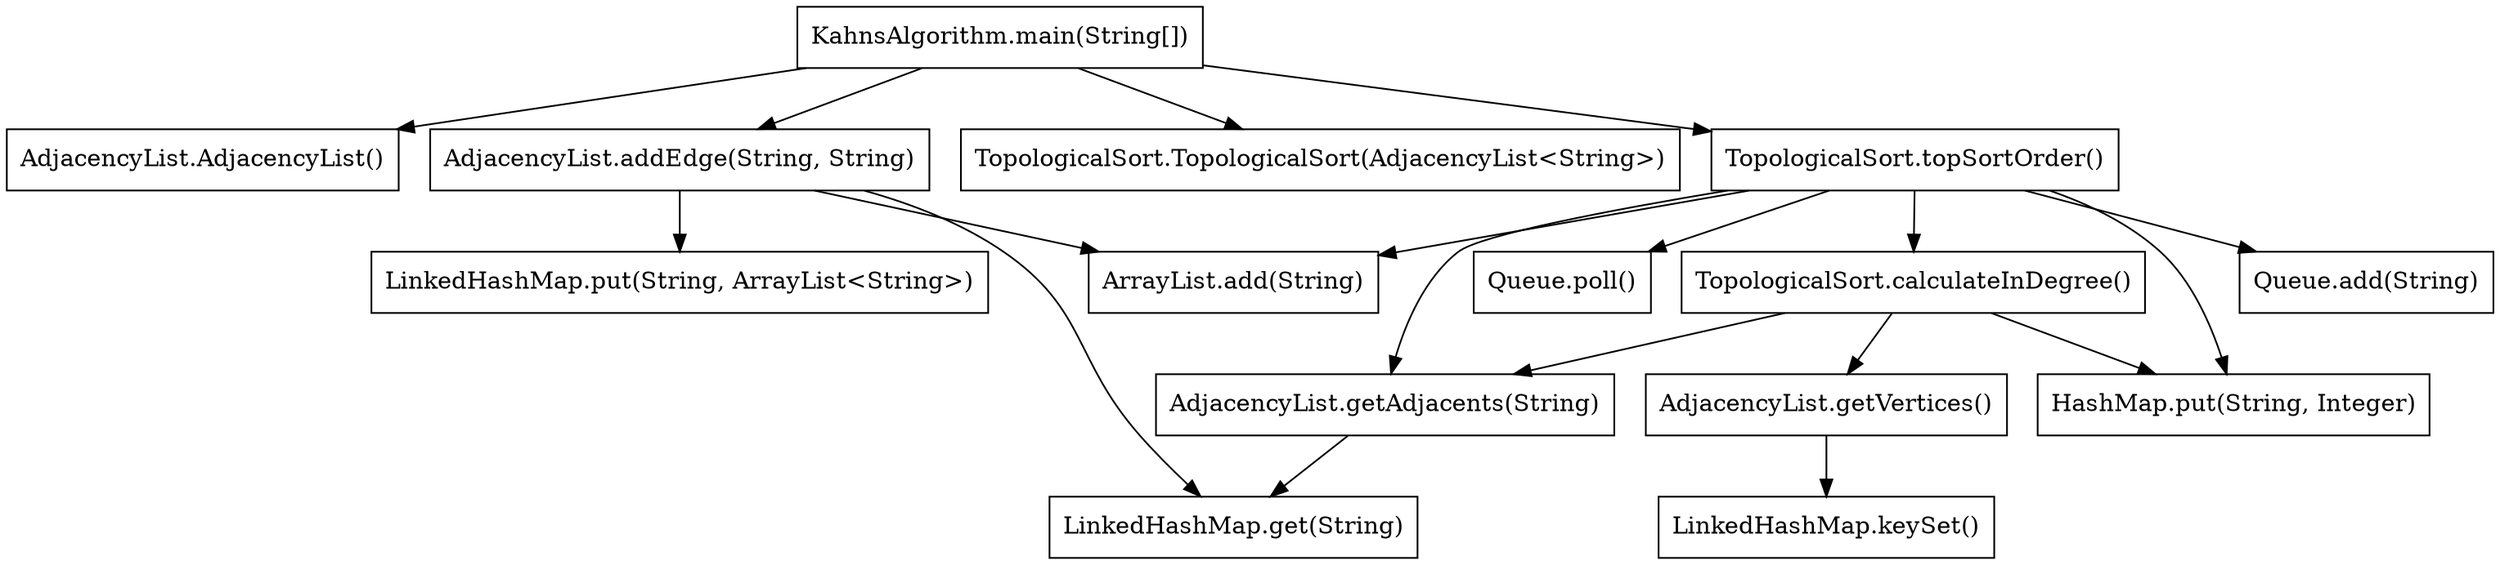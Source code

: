 digraph CallGraph {
    node [shape=box];

    // Nodes
    "KahnsAlgorithm.main(String[])" -> "AdjacencyList.AdjacencyList()";
    "KahnsAlgorithm.main(String[])" -> "AdjacencyList.addEdge(String, String)";
    "KahnsAlgorithm.main(String[])" -> "TopologicalSort.TopologicalSort(AdjacencyList<String>)";
    "KahnsAlgorithm.main(String[])" -> "TopologicalSort.topSortOrder()";
    "TopologicalSort.topSortOrder()" -> "TopologicalSort.calculateInDegree()";
    "TopologicalSort.calculateInDegree()" -> "AdjacencyList.getVertices()";
    "TopologicalSort.calculateInDegree()" -> "AdjacencyList.getAdjacents(String)";
    "TopologicalSort.topSortOrder()" -> "AdjacencyList.getAdjacents(String)";
    "AdjacencyList.addEdge(String, String)" -> "ArrayList.add(String)";
    "AdjacencyList.addEdge(String, String)" -> "LinkedHashMap.put(String, ArrayList<String>)";
    "AdjacencyList.addEdge(String, String)" -> "LinkedHashMap.get(String)";
    "AdjacencyList.getVertices()" -> "LinkedHashMap.keySet()";
    "AdjacencyList.getAdjacents(String)" -> "LinkedHashMap.get(String)";
    "TopologicalSort.topSortOrder()" -> "Queue.add(String)";
    "TopologicalSort.topSortOrder()" -> "Queue.poll()";
    "TopologicalSort.topSortOrder()" -> "ArrayList.add(String)";
    "TopologicalSort.topSortOrder()" -> "HashMap.put(String, Integer)";
    "TopologicalSort.calculateInDegree()" -> "HashMap.put(String, Integer)";
}

